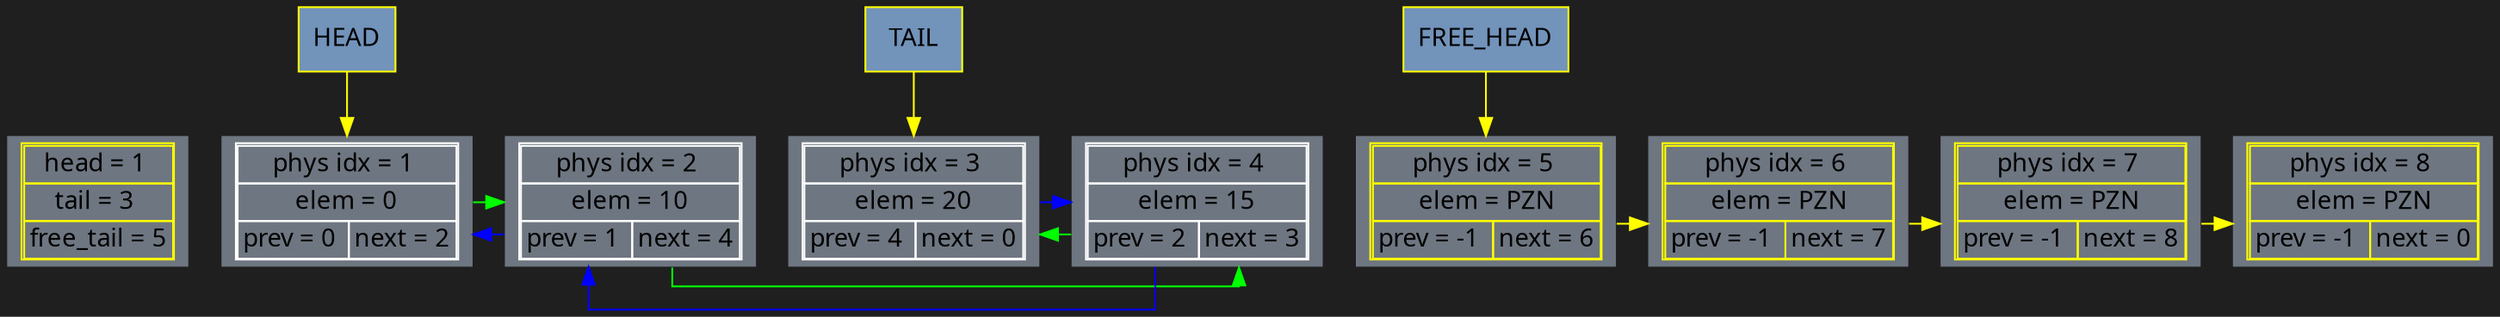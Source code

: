 digraph List{
    graph [bgcolor="#1f1f1f", splines=ortho];
    node[color=white, fontcolor="#000000", fontsize=14, fontname="verdana"];

elem_0 [shape="plaintext", style="filled", fillcolor="#6e7681", color=yellow, label=< <table cellspacing="0">
<tr><td>head = 1 </td></tr>
<tr><td>tail = 3 </td></tr>
<tr><td>free_tail = 5</td></tr>
</table>>];

elem_1 [shape="plaintext", style="filled", fillcolor="#6e7681", label=<<table cellspacing="0">
<tr><td colspan="2">phys idx = 1 </td></tr>
<tr><td colspan="2">elem = 0</td></tr>
<tr><td>prev = 0 </td><td>next = 2</td></tr></table>>];

elem_2 [shape="plaintext", style="filled", fillcolor="#6e7681", label=<<table cellspacing="0">
<tr><td colspan="2">phys idx = 2 </td></tr>
<tr><td colspan="2">elem = 10</td></tr>
<tr><td>prev = 1 </td><td>next = 4</td></tr></table>>];

elem_3 [shape="plaintext", style="filled", fillcolor="#6e7681", label=<<table cellspacing="0">
<tr><td colspan="2">phys idx = 3 </td></tr>
<tr><td colspan="2">elem = 20</td></tr>
<tr><td>prev = 4 </td><td>next = 0</td></tr></table>>];

elem_4 [shape="plaintext", style="filled", fillcolor="#6e7681", label=<<table cellspacing="0">
<tr><td colspan="2">phys idx = 4 </td></tr>
<tr><td colspan="2">elem = 15</td></tr>
<tr><td>prev = 2 </td><td>next = 3</td></tr></table>>];

elem_5 [shape="plaintext", style="filled", fillcolor="#6e7681", label=<<table cellspacing="0">
<tr><td colspan="2">phys idx = 5 </td></tr>
<tr><td colspan="2">elem = PZN</td></tr>
<tr><td>prev = -1 </td><td>next = 6</td></tr></table>>, color=yellow];

elem_6 [shape="plaintext", style="filled", fillcolor="#6e7681", label=<<table cellspacing="0">
<tr><td colspan="2">phys idx = 6 </td></tr>
<tr><td colspan="2">elem = PZN</td></tr>
<tr><td>prev = -1 </td><td>next = 7</td></tr></table>>, color=yellow];

elem_7 [shape="plaintext", style="filled", fillcolor="#6e7681", label=<<table cellspacing="0">
<tr><td colspan="2">phys idx = 7 </td></tr>
<tr><td colspan="2">elem = PZN</td></tr>
<tr><td>prev = -1 </td><td>next = 8</td></tr></table>>, color=yellow];

elem_8 [shape="plaintext", style="filled", fillcolor="#6e7681", label=<<table cellspacing="0">
<tr><td colspan="2">phys idx = 8 </td></tr>
<tr><td colspan="2">elem = PZN</td></tr>
<tr><td>prev = -1 </td><td>next = 0</td></tr></table>>, color=yellow];

{rank=same; elem_0 elem_1 elem_2 elem_3 elem_4 elem_5 elem_6 elem_7 elem_8};
elem_0->elem_1->elem_2->elem_3->elem_4->elem_5->elem_6->elem_7->elem_8[style=invis];

elem_1->elem_2 [color=green, weight=0];
elem_2->elem_4 [color=green, weight=0];
elem_2->elem_1 [color=blue, weight=0];
elem_4->elem_3 [color=green, weight=0];
elem_4->elem_2 [color=blue, weight=0];
elem_3->elem_4 [color=blue, weight=0];
elem_5->elem_6 [color=yellow, weight=0];
elem_6->elem_7 [color=yellow, weight=0];
elem_7->elem_8 [color=yellow, weight=0];
head [shape=rect, label="HEAD", color=yellow, fillcolor="#7293ba",style=filled];
tail [shape=rect, label="TAIL", color=yellow, fillcolor="#7293ba",style=filled];
free_head [shape=rect, label="FREE_HEAD",color=yellow, fillcolor="#7293ba", style=filled];
head->elem_1 [color=yellow];
tail->elem_3 [color=yellow];
free_head->elem_5 [color=yellow];
}

